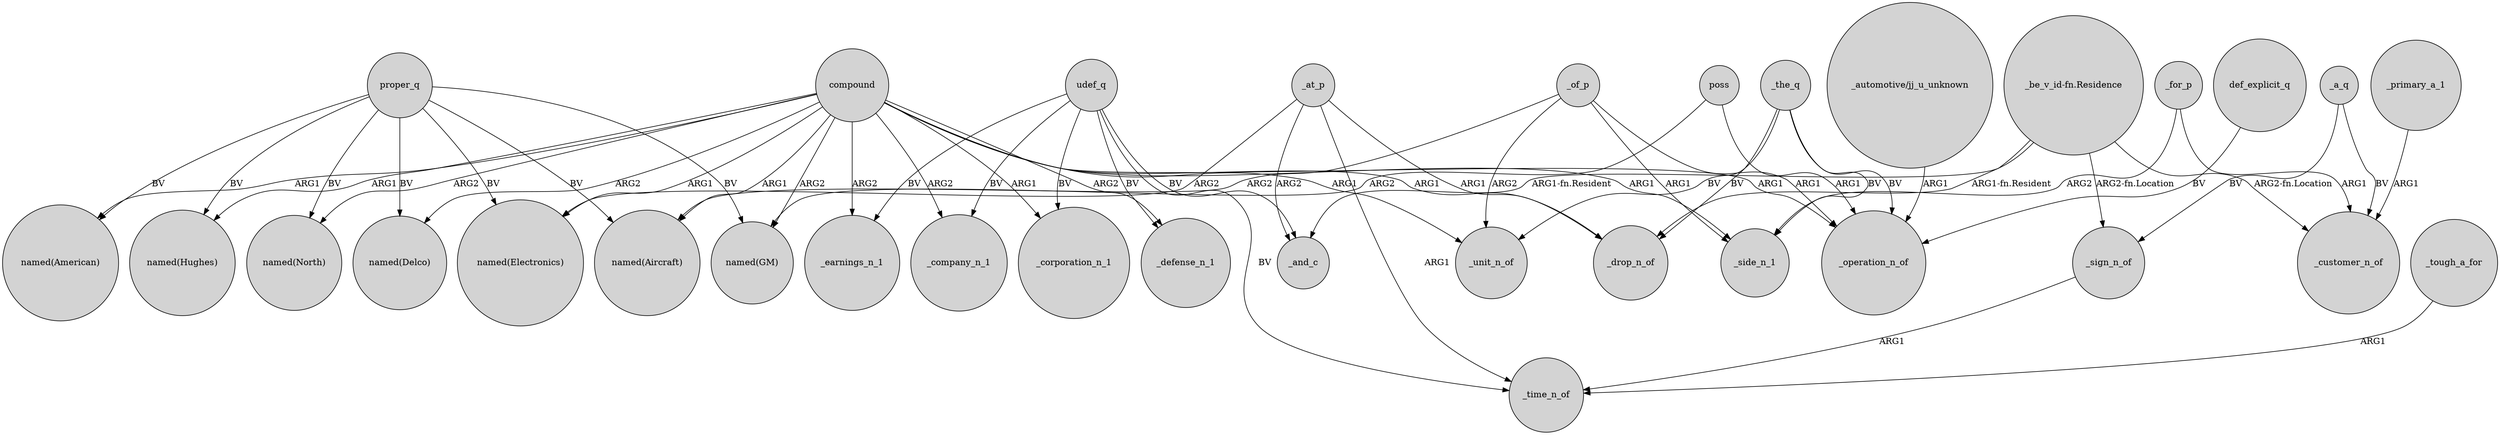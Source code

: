 digraph {
	node [shape=circle style=filled]
	proper_q -> "named(Electronics)" [label=BV]
	"_be_v_id-fn.Residence" -> _and_c [label="ARG1-fn.Resident"]
	_sign_n_of -> _time_n_of [label=ARG1]
	udef_q -> _time_n_of [label=BV]
	proper_q -> "named(North)" [label=BV]
	compound -> "named(Electronics)" [label=ARG1]
	compound -> _company_n_1 [label=ARG2]
	_at_p -> "named(Electronics)" [label=ARG2]
	udef_q -> _company_n_1 [label=BV]
	compound -> "named(Aircraft)" [label=ARG1]
	poss -> _operation_n_of [label=ARG1]
	proper_q -> "named(GM)" [label=BV]
	proper_q -> "named(Hughes)" [label=BV]
	compound -> _operation_n_of [label=ARG1]
	_for_p -> _side_n_1 [label=ARG2]
	udef_q -> _defense_n_1 [label=BV]
	_a_q -> _sign_n_of [label=BV]
	_the_q -> _operation_n_of [label=BV]
	_of_p -> _side_n_1 [label=ARG1]
	"_automotive/jj_u_unknown" -> _operation_n_of [label=ARG1]
	udef_q -> _and_c [label=BV]
	_primary_a_1 -> _customer_n_of [label=ARG1]
	"_be_v_id-fn.Residence" -> _sign_n_of [label="ARG2-fn.Location"]
	_a_q -> _customer_n_of [label=BV]
	compound -> _earnings_n_1 [label=ARG2]
	compound -> "named(GM)" [label=ARG2]
	poss -> "named(GM)" [label=ARG2]
	_at_p -> _and_c [label=ARG2]
	udef_q -> _earnings_n_1 [label=BV]
	compound -> _side_n_1 [label=ARG1]
	_the_q -> _drop_n_of [label=BV]
	proper_q -> "named(Delco)" [label=BV]
	_the_q -> _side_n_1 [label=BV]
	_of_p -> "named(Aircraft)" [label=ARG2]
	_tough_a_for -> _time_n_of [label=ARG1]
	def_explicit_q -> _operation_n_of [label=BV]
	proper_q -> "named(Aircraft)" [label=BV]
	_at_p -> _time_n_of [label=ARG1]
	udef_q -> _corporation_n_1 [label=BV]
	compound -> "named(Delco)" [label=ARG2]
	_of_p -> _unit_n_of [label=ARG2]
	compound -> _defense_n_1 [label=ARG2]
	compound -> "named(North)" [label=ARG2]
	_at_p -> _drop_n_of [label=ARG1]
	compound -> _unit_n_of [label=ARG1]
	_the_q -> _unit_n_of [label=BV]
	proper_q -> "named(American)" [label=BV]
	_for_p -> _customer_n_of [label=ARG1]
	compound -> "named(American)" [label=ARG1]
	compound -> "named(Hughes)" [label=ARG1]
	"_be_v_id-fn.Residence" -> _customer_n_of [label="ARG2-fn.Location"]
	compound -> _drop_n_of [label=ARG1]
	compound -> _corporation_n_1 [label=ARG1]
	"_be_v_id-fn.Residence" -> _drop_n_of [label="ARG1-fn.Resident"]
	_of_p -> _operation_n_of [label=ARG1]
}
